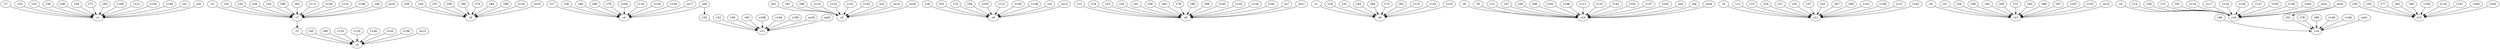strict digraph  {
c1;
c2;
c3;
c4;
c5;
c6;
c7;
c8;
c9;
c10;
c11;
c12;
c13;
c14;
c15;
c16;
v1;
v2;
v3;
v4;
v5;
v6;
v7;
v8;
v9;
v10;
v11;
v12;
v13;
v14;
v15;
v16;
v17;
v18;
v19;
v20;
v21;
v22;
v23;
v24;
v25;
v26;
v27;
v28;
v29;
v30;
v31;
v32;
v33;
v34;
v35;
v36;
v37;
v38;
v39;
v40;
v41;
v42;
v43;
v44;
v45;
v46;
v47;
v48;
v49;
v50;
v51;
v52;
v53;
v54;
v55;
v56;
v57;
v58;
v59;
v60;
v61;
v62;
v63;
v64;
v65;
v66;
v67;
v68;
v69;
v70;
v71;
v72;
v73;
v74;
v75;
v76;
v77;
v78;
v79;
v80;
v81;
v82;
v83;
v84;
v85;
v86;
v87;
v88;
v89;
v90;
v91;
v92;
v93;
v94;
v95;
v96;
v97;
v98;
v99;
v100;
v101;
v102;
v103;
v104;
v105;
v106;
v107;
v108;
v109;
v110;
v111;
v112;
v113;
v114;
v115;
v116;
v117;
v118;
v119;
v120;
v121;
v122;
v123;
v124;
v125;
v126;
v127;
v128;
v129;
v130;
v131;
v132;
v133;
v134;
v135;
v136;
v137;
v138;
v139;
v140;
v141;
v142;
v143;
v144;
v145;
v146;
v147;
v148;
v149;
v150;
v151;
v152;
v153;
v154;
v155;
v156;
v157;
v158;
v159;
v160;
v161;
v162;
v163;
v164;
co1;
co2;
co3;
co4;
co5;
co6;
co7;
co8;
co9;
co10;
co11;
co12;
co13;
co14;
co15;
co16;
co17;
co18;
co19;
co20;
co21;
co22;
co23;
co24;
c7 -> v2  [weight=1];
v1 -> c9  [weight=1];
v2 -> c2  [weight=1];
v3 -> c7  [weight=1];
v4 -> c16  [weight=1];
v5 -> c11  [weight=1];
v6 -> c10  [weight=1];
v7 -> c1  [weight=1];
v8 -> c13  [weight=1];
v9 -> c10  [weight=1];
v10 -> c1  [weight=1];
v11 -> c11  [weight=1];
v12 -> c10  [weight=1];
v13 -> c8  [weight=1];
v14 -> c16  [weight=1];
v15 -> c11  [weight=1];
v16 -> c6  [weight=1];
v17 -> c4  [weight=1];
v18 -> c9  [weight=1];
v19 -> c8  [weight=1];
v20 -> c7  [weight=1];
v21 -> c13  [weight=1];
v22 -> c12  [weight=1];
v23 -> c8  [weight=1];
v24 -> c11  [weight=1];
v25 -> c7  [weight=1];
v26 -> c12  [weight=1];
v27 -> c11  [weight=1];
v28 -> c7  [weight=1];
v29 -> c16  [weight=1];
v30 -> c15  [weight=1];
v31 -> c9  [weight=1];
v32 -> c8  [weight=1];
v33 -> c1  [weight=1];
v34 -> c13  [weight=1];
v35 -> c11  [weight=1];
v36 -> c1  [weight=1];
v37 -> c11  [weight=1];
v38 -> c4  [weight=1];
v39 -> c3  [weight=1];
v40 -> c14  [weight=1];
v41 -> c8  [weight=1];
v42 -> c11  [weight=1];
v43 -> c9  [weight=1];
v44 -> c3  [weight=1];
v45 -> c2  [weight=1];
v46 -> c4  [weight=1];
v47 -> c10  [weight=1];
v48 -> c1  [weight=1];
v49 -> c13  [weight=1];
v50 -> c10  [weight=1];
v51 -> c14  [weight=1];
v52 -> c15  [weight=1];
v53 -> c6  [weight=1];
v54 -> c7  [weight=1];
v55 -> c12  [weight=1];
v56 -> c1  [weight=1];
v57 -> c3  [weight=1];
v58 -> c8  [weight=1];
v59 -> c3  [weight=1];
v60 -> c3  [weight=1];
v61 -> c5  [weight=1];
v62 -> c13  [weight=1];
v63 -> c8  [weight=1];
v64 -> c9  [weight=1];
v65 -> c13  [weight=1];
v66 -> c10  [weight=1];
v67 -> c11  [weight=1];
v68 -> c4  [weight=1];
v69 -> c11  [weight=1];
v70 -> c3  [weight=1];
v71 -> c1  [weight=1];
v72 -> c13  [weight=1];
v73 -> c16  [weight=1];
v74 -> c6  [weight=1];
v75 -> c9  [weight=1];
v76 -> c14  [weight=1];
v77 -> c15  [weight=1];
v78 -> c8  [weight=1];
v79 -> c4  [weight=1];
v80 -> c7  [weight=1];
v81 -> c7  [weight=1];
v82 -> c15  [weight=1];
v83 -> c13  [weight=1];
v84 -> c3  [weight=1];
v85 -> c15  [weight=1];
v86 -> c14  [weight=1];
v87 -> c5  [weight=1];
v88 -> c5  [weight=1];
v89 -> c13  [weight=1];
v90 -> c8  [weight=1];
v91 -> c16  [weight=1];
v92 -> c9  [weight=1];
v93 -> c12  [weight=1];
v94 -> c6  [weight=1];
v95 -> c1  [weight=1];
v96 -> c2  [weight=1];
v97 -> c13  [weight=1];
v98 -> c3  [weight=1];
v99 -> c8  [weight=1];
v100 -> c15  [weight=1];
v101 -> c11  [weight=1];
v102 -> c10  [weight=1];
v103 -> c6  [weight=1];
v104 -> c4  [weight=1];
v105 -> c8  [weight=1];
v106 -> c10  [weight=1];
v107 -> c13  [weight=1];
v108 -> c12  [weight=1];
v109 -> c1  [weight=1];
v110 -> c5  [weight=1];
v111 -> c10  [weight=1];
v112 -> c6  [weight=1];
v113 -> c7  [weight=1];
v114 -> c16  [weight=1];
v115 -> c9  [weight=1];
v116 -> c4  [weight=1];
v117 -> c16  [weight=1];
v118 -> c15  [weight=1];
v119 -> c3  [weight=1];
v120 -> c8  [weight=1];
v121 -> c1  [weight=1];
v122 -> c5  [weight=1];
v123 -> c10  [weight=1];
v124 -> c16  [weight=1];
v125 -> c2  [weight=1];
v126 -> c16  [weight=1];
v127 -> c16  [weight=1];
v128 -> c7  [weight=1];
v129 -> c4  [weight=1];
v130 -> c6  [weight=1];
v131 -> c7  [weight=1];
v132 -> c9  [weight=1];
v133 -> c9  [weight=1];
v134 -> c8  [weight=1];
v135 -> c2  [weight=1];
v136 -> c11  [weight=1];
v137 -> c11  [weight=1];
v138 -> c6  [weight=1];
v139 -> c1  [weight=1];
v140 -> c2  [weight=1];
v141 -> c10  [weight=1];
v142 -> c11  [weight=1];
v143 -> c2  [weight=1];
v144 -> c12  [weight=1];
v145 -> c14  [weight=1];
v146 -> c14  [weight=1];
v147 -> c15  [weight=1];
v148 -> c7  [weight=1];
v149 -> c1  [weight=1];
v150 -> c16  [weight=1];
v151 -> c5  [weight=1];
v152 -> c10  [weight=1];
v153 -> c13  [weight=1];
v154 -> c4  [weight=1];
v155 -> c5  [weight=1];
v156 -> c2  [weight=1];
v157 -> c10  [weight=1];
v158 -> c12  [weight=1];
v159 -> c16  [weight=1];
v160 -> c15  [weight=1];
v161 -> c8  [weight=1];
v162 -> c10  [weight=1];
v163 -> c15  [weight=1];
v164 -> c16  [weight=1];
co1 -> c1  [weight=1];
co2 -> c6  [weight=1];
co3 -> c5  [weight=1];
co4 -> c10  [weight=1];
co5 -> c1  [weight=1];
co6 -> c10  [weight=1];
co7 -> c8  [weight=1];
co8 -> c4  [weight=1];
co8 -> v26  [weight=1];
co9 -> c7  [weight=1];
co10 -> c7  [weight=1];
co11 -> c8  [weight=1];
co12 -> c6  [weight=1];
co13 -> c2  [weight=1];
co14 -> c5  [weight=1];
co15 -> c13  [weight=1];
co16 -> c3  [weight=1];
co17 -> c4  [weight=1];
co18 -> c12  [weight=1];
co19 -> c5  [weight=1];
co20 -> c16  [weight=1];
co20 -> v51  [weight=1];
co21 -> c14  [weight=1];
co22 -> c16  [weight=1];
co23 -> c12  [weight=1];
co24 -> c10  [weight=1];
}
